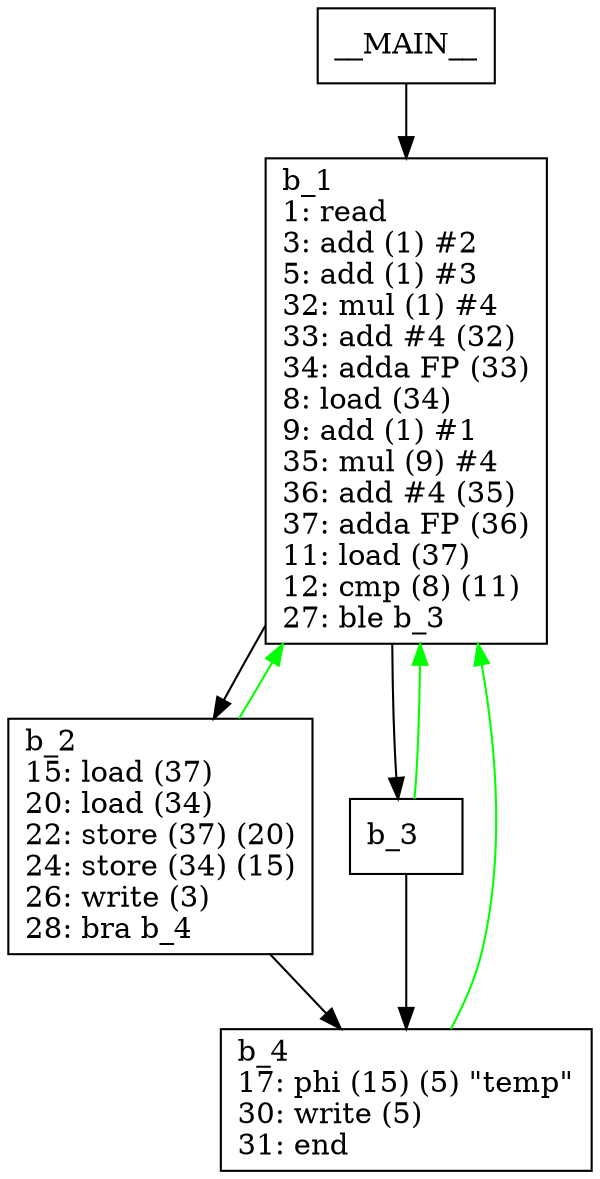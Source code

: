 digraph Computation {
node [shape=box];
__MAIN__ -> b_1;
b_1 [label="b_1\l1: read\l3: add (1) #2\l5: add (1) #3\l32: mul (1) #4\l33: add #4 (32)\l34: adda FP (33)\l8: load (34)\l9: add (1) #1\l35: mul (9) #4\l36: add #4 (35)\l37: adda FP (36)\l11: load (37)\l12: cmp (8) (11)\l27: ble b_3\l"]
b_1 -> b_2;
b_2 [label="b_2\l15: load (37)\l20: load (34)\l22: store (37) (20)\l24: store (34) (15)\l26: write (3)\l28: bra b_4\l"]
b_2 -> b_4;
b_4 [label="b_4\l17: phi (15) (5) \"temp\"\l30: write (5)\l31: end\l"]
b_4 -> b_1[color="green"];
b_2 -> b_1[color="green"];
b_1 -> b_3;
b_3 [label="b_3\l"]
b_3 -> b_4;
b_3 -> b_1[color="green"];
}